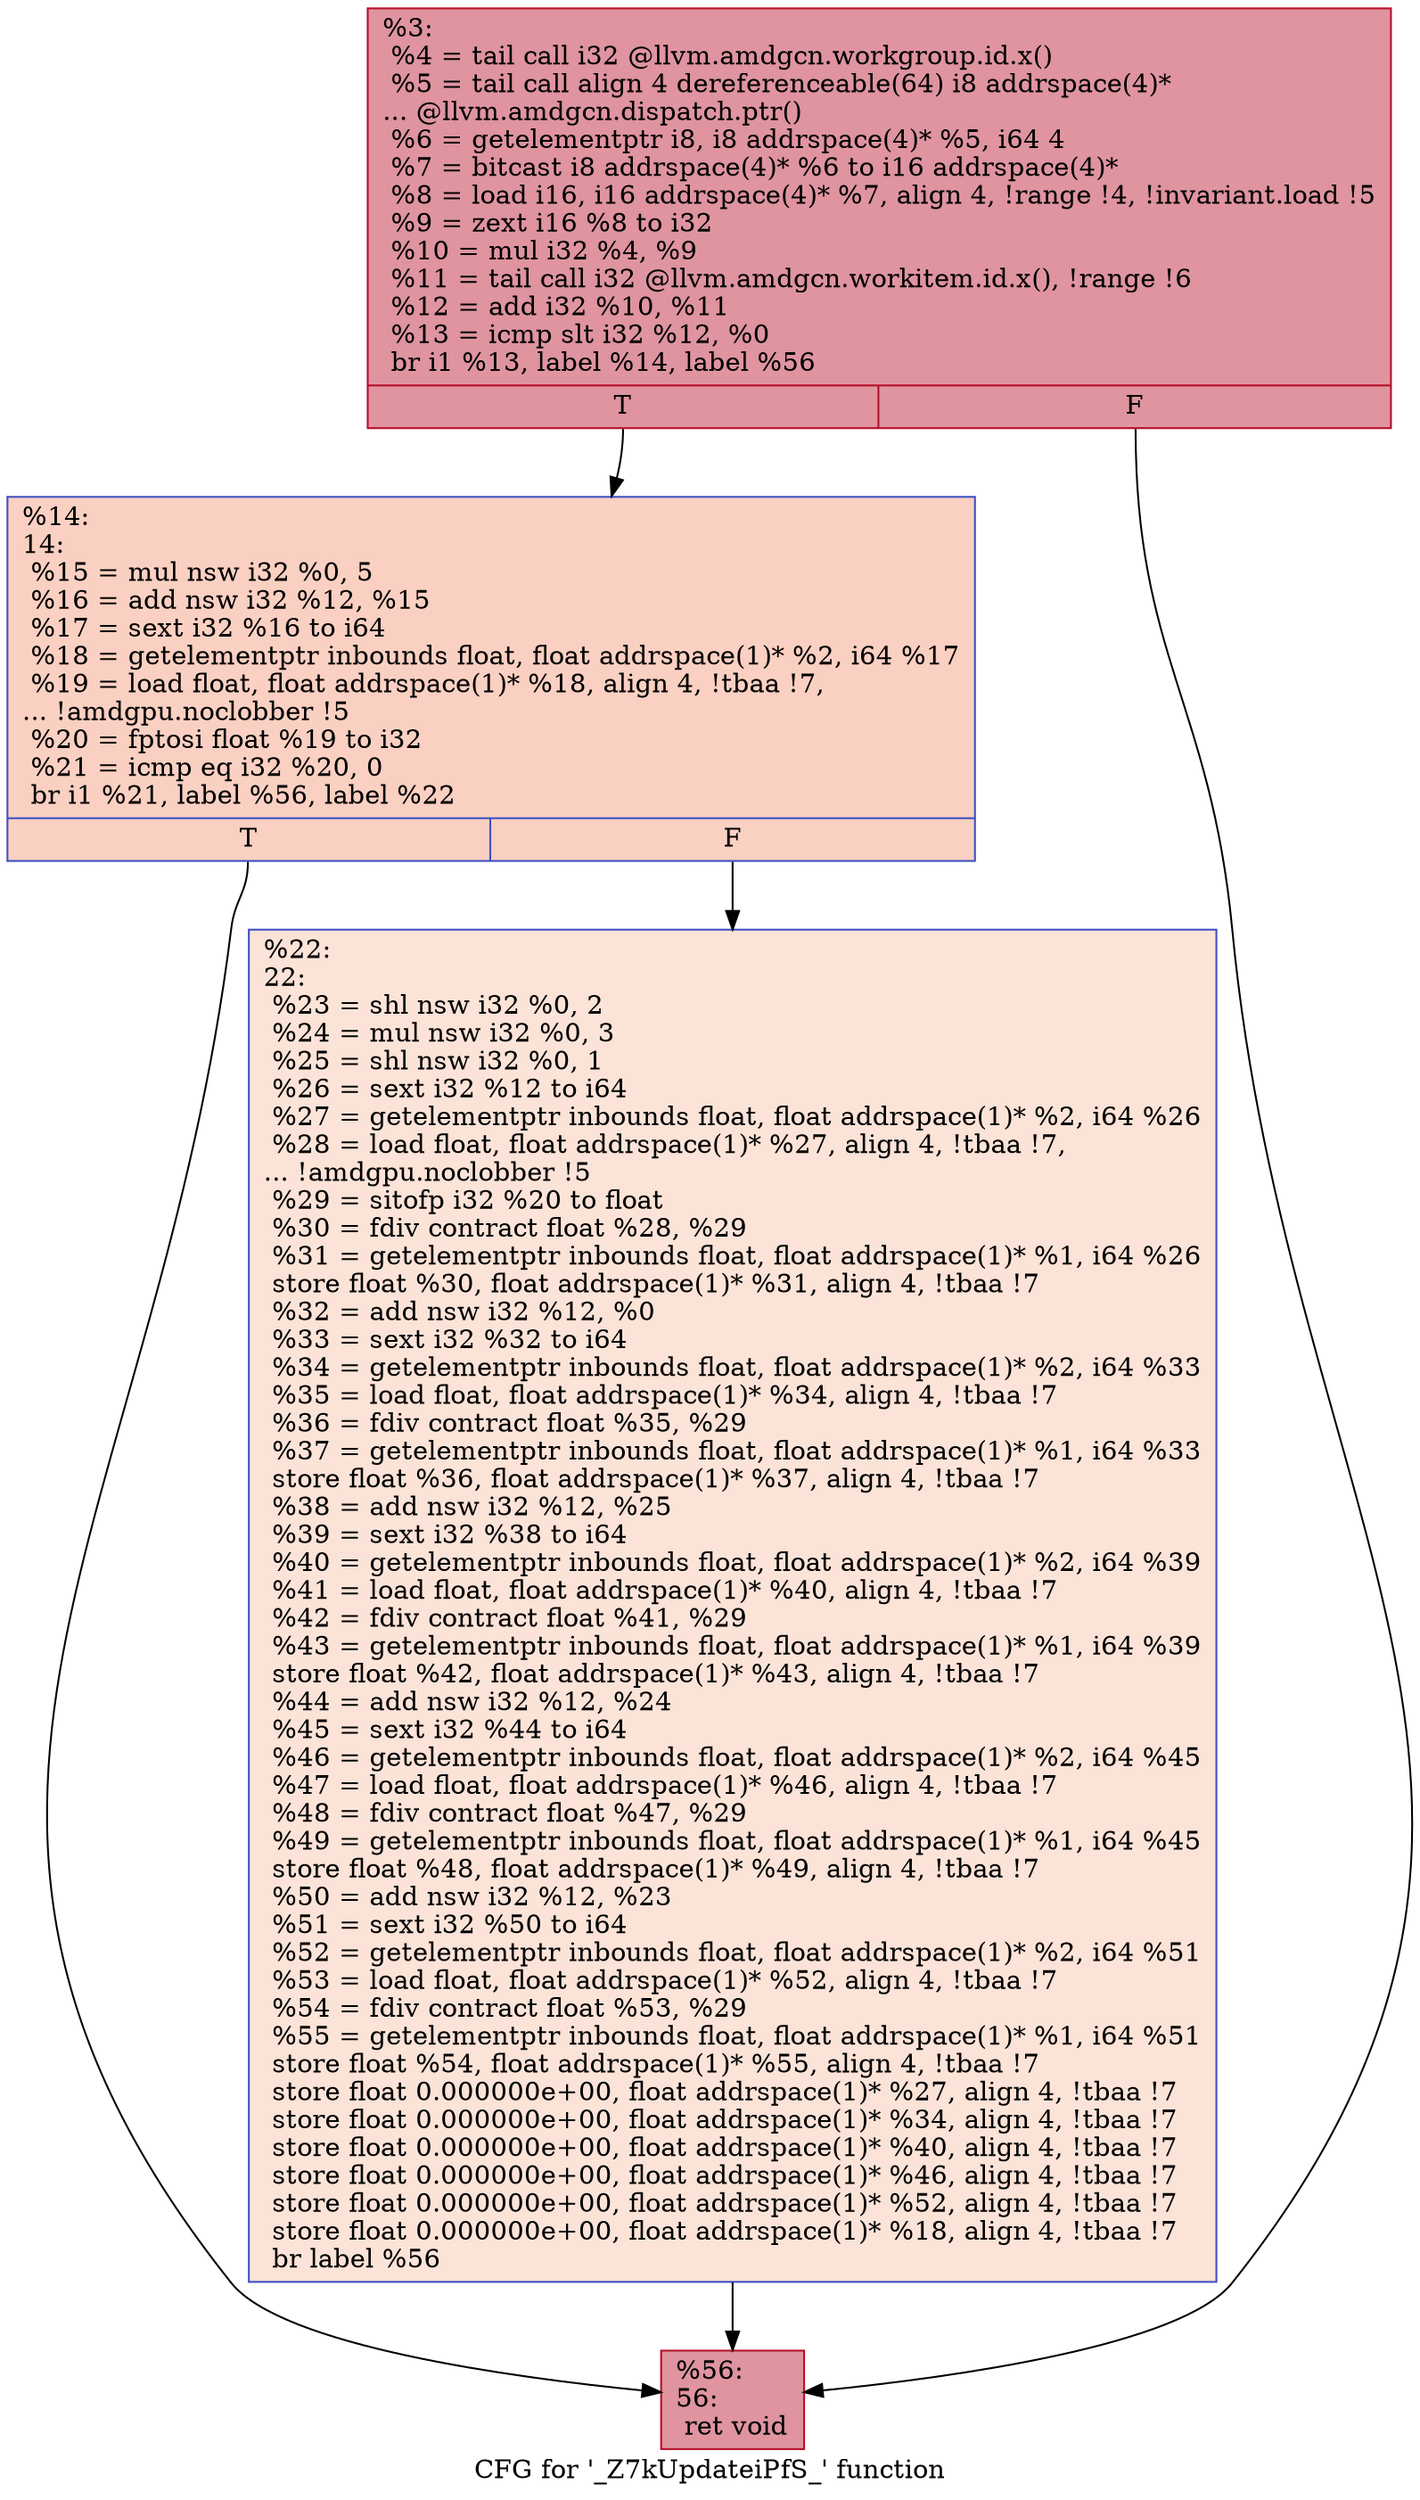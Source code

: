 digraph "CFG for '_Z7kUpdateiPfS_' function" {
	label="CFG for '_Z7kUpdateiPfS_' function";

	Node0x4a7d8d0 [shape=record,color="#b70d28ff", style=filled, fillcolor="#b70d2870",label="{%3:\l  %4 = tail call i32 @llvm.amdgcn.workgroup.id.x()\l  %5 = tail call align 4 dereferenceable(64) i8 addrspace(4)*\l... @llvm.amdgcn.dispatch.ptr()\l  %6 = getelementptr i8, i8 addrspace(4)* %5, i64 4\l  %7 = bitcast i8 addrspace(4)* %6 to i16 addrspace(4)*\l  %8 = load i16, i16 addrspace(4)* %7, align 4, !range !4, !invariant.load !5\l  %9 = zext i16 %8 to i32\l  %10 = mul i32 %4, %9\l  %11 = tail call i32 @llvm.amdgcn.workitem.id.x(), !range !6\l  %12 = add i32 %10, %11\l  %13 = icmp slt i32 %12, %0\l  br i1 %13, label %14, label %56\l|{<s0>T|<s1>F}}"];
	Node0x4a7d8d0:s0 -> Node0x4a7f7e0;
	Node0x4a7d8d0:s1 -> Node0x4a7f870;
	Node0x4a7f7e0 [shape=record,color="#3d50c3ff", style=filled, fillcolor="#f3947570",label="{%14:\l14:                                               \l  %15 = mul nsw i32 %0, 5\l  %16 = add nsw i32 %12, %15\l  %17 = sext i32 %16 to i64\l  %18 = getelementptr inbounds float, float addrspace(1)* %2, i64 %17\l  %19 = load float, float addrspace(1)* %18, align 4, !tbaa !7,\l... !amdgpu.noclobber !5\l  %20 = fptosi float %19 to i32\l  %21 = icmp eq i32 %20, 0\l  br i1 %21, label %56, label %22\l|{<s0>T|<s1>F}}"];
	Node0x4a7f7e0:s0 -> Node0x4a7f870;
	Node0x4a7f7e0:s1 -> Node0x4a805b0;
	Node0x4a805b0 [shape=record,color="#3d50c3ff", style=filled, fillcolor="#f6bfa670",label="{%22:\l22:                                               \l  %23 = shl nsw i32 %0, 2\l  %24 = mul nsw i32 %0, 3\l  %25 = shl nsw i32 %0, 1\l  %26 = sext i32 %12 to i64\l  %27 = getelementptr inbounds float, float addrspace(1)* %2, i64 %26\l  %28 = load float, float addrspace(1)* %27, align 4, !tbaa !7,\l... !amdgpu.noclobber !5\l  %29 = sitofp i32 %20 to float\l  %30 = fdiv contract float %28, %29\l  %31 = getelementptr inbounds float, float addrspace(1)* %1, i64 %26\l  store float %30, float addrspace(1)* %31, align 4, !tbaa !7\l  %32 = add nsw i32 %12, %0\l  %33 = sext i32 %32 to i64\l  %34 = getelementptr inbounds float, float addrspace(1)* %2, i64 %33\l  %35 = load float, float addrspace(1)* %34, align 4, !tbaa !7\l  %36 = fdiv contract float %35, %29\l  %37 = getelementptr inbounds float, float addrspace(1)* %1, i64 %33\l  store float %36, float addrspace(1)* %37, align 4, !tbaa !7\l  %38 = add nsw i32 %12, %25\l  %39 = sext i32 %38 to i64\l  %40 = getelementptr inbounds float, float addrspace(1)* %2, i64 %39\l  %41 = load float, float addrspace(1)* %40, align 4, !tbaa !7\l  %42 = fdiv contract float %41, %29\l  %43 = getelementptr inbounds float, float addrspace(1)* %1, i64 %39\l  store float %42, float addrspace(1)* %43, align 4, !tbaa !7\l  %44 = add nsw i32 %12, %24\l  %45 = sext i32 %44 to i64\l  %46 = getelementptr inbounds float, float addrspace(1)* %2, i64 %45\l  %47 = load float, float addrspace(1)* %46, align 4, !tbaa !7\l  %48 = fdiv contract float %47, %29\l  %49 = getelementptr inbounds float, float addrspace(1)* %1, i64 %45\l  store float %48, float addrspace(1)* %49, align 4, !tbaa !7\l  %50 = add nsw i32 %12, %23\l  %51 = sext i32 %50 to i64\l  %52 = getelementptr inbounds float, float addrspace(1)* %2, i64 %51\l  %53 = load float, float addrspace(1)* %52, align 4, !tbaa !7\l  %54 = fdiv contract float %53, %29\l  %55 = getelementptr inbounds float, float addrspace(1)* %1, i64 %51\l  store float %54, float addrspace(1)* %55, align 4, !tbaa !7\l  store float 0.000000e+00, float addrspace(1)* %27, align 4, !tbaa !7\l  store float 0.000000e+00, float addrspace(1)* %34, align 4, !tbaa !7\l  store float 0.000000e+00, float addrspace(1)* %40, align 4, !tbaa !7\l  store float 0.000000e+00, float addrspace(1)* %46, align 4, !tbaa !7\l  store float 0.000000e+00, float addrspace(1)* %52, align 4, !tbaa !7\l  store float 0.000000e+00, float addrspace(1)* %18, align 4, !tbaa !7\l  br label %56\l}"];
	Node0x4a805b0 -> Node0x4a7f870;
	Node0x4a7f870 [shape=record,color="#b70d28ff", style=filled, fillcolor="#b70d2870",label="{%56:\l56:                                               \l  ret void\l}"];
}

